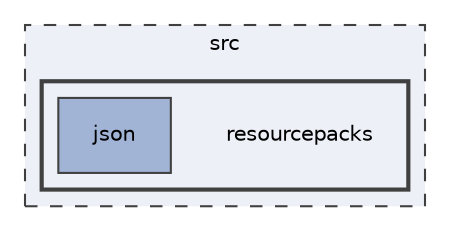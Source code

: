 digraph "resourcepacks"
{
 // INTERACTIVE_SVG=YES
 // LATEX_PDF_SIZE
  edge [fontname="Helvetica",fontsize="10",labelfontname="Helvetica",labelfontsize="10"];
  node [fontname="Helvetica",fontsize="10",shape=record];
  compound=true
  subgraph clusterdir_68267d1309a1af8e8297ef4c3efbcdba {
    graph [ bgcolor="#edf0f7", pencolor="grey25", style="filled,dashed,", label="src", fontname="Helvetica", fontsize="10", URL="dir_68267d1309a1af8e8297ef4c3efbcdba.html"]
  subgraph clusterdir_e79e1ae3f35ddfcbb2ecbcea70843188 {
    graph [ bgcolor="#edf0f7", pencolor="grey25", style="filled,bold,", label="", fontname="Helvetica", fontsize="10", URL="dir_e79e1ae3f35ddfcbb2ecbcea70843188.html"]
    dir_e79e1ae3f35ddfcbb2ecbcea70843188 [shape=plaintext, label="resourcepacks"];
  dir_3d2f27d79acf51a1810da35ae4610ce2 [shape=box, label="json", style="filled,", fillcolor="#a2b4d6", color="grey25", URL="dir_3d2f27d79acf51a1810da35ae4610ce2.html"];
  }
  }
}
